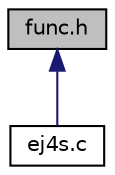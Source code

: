 digraph "func.h"
{
  edge [fontname="Helvetica",fontsize="10",labelfontname="Helvetica",labelfontsize="10"];
  node [fontname="Helvetica",fontsize="10",shape=record];
  Node1 [label="func.h",height=0.2,width=0.4,color="black", fillcolor="grey75", style="filled", fontcolor="black"];
  Node1 -> Node2 [dir="back",color="midnightblue",fontsize="10",style="solid",fontname="Helvetica"];
  Node2 [label="ej4s.c",height=0.2,width=0.4,color="black", fillcolor="white", style="filled",URL="$ej4s_8c.html",tooltip="Este ejercicio repasa todo lo de matrices y doxygen. "];
}
